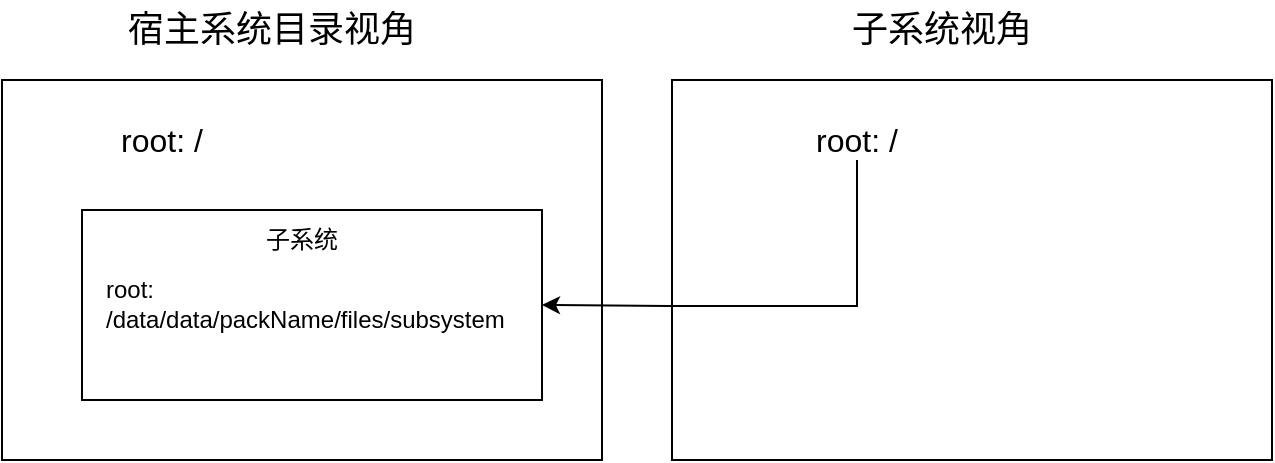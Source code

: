 <mxfile version="14.5.1" type="device"><diagram id="MVv0PofcGkhr94u09HHO" name="第 1 页"><mxGraphModel dx="1106" dy="795" grid="1" gridSize="10" guides="1" tooltips="1" connect="1" arrows="1" fold="1" page="1" pageScale="1" pageWidth="1169" pageHeight="827" math="0" shadow="0"><root><mxCell id="0"/><mxCell id="1" parent="0"/><mxCell id="JUWcJtVRf8_x3seeAdXk-1" value="" style="rounded=0;whiteSpace=wrap;html=1;" vertex="1" parent="1"><mxGeometry x="250" y="140" width="300" height="190" as="geometry"/></mxCell><mxCell id="JUWcJtVRf8_x3seeAdXk-2" value="&lt;font style=&quot;font-size: 18px&quot;&gt;宿主系统目录视角&lt;/font&gt;" style="text;html=1;strokeColor=none;fillColor=none;align=center;verticalAlign=middle;whiteSpace=wrap;rounded=0;" vertex="1" parent="1"><mxGeometry x="310" y="100" width="150" height="30" as="geometry"/></mxCell><mxCell id="JUWcJtVRf8_x3seeAdXk-4" value="&lt;font style=&quot;font-size: 16px&quot;&gt;root: /&lt;/font&gt;" style="text;html=1;strokeColor=none;fillColor=none;align=center;verticalAlign=middle;whiteSpace=wrap;rounded=0;" vertex="1" parent="1"><mxGeometry x="290" y="160" width="80" height="20" as="geometry"/></mxCell><mxCell id="JUWcJtVRf8_x3seeAdXk-5" value="" style="rounded=0;whiteSpace=wrap;html=1;" vertex="1" parent="1"><mxGeometry x="290" y="205" width="230" height="95" as="geometry"/></mxCell><mxCell id="JUWcJtVRf8_x3seeAdXk-7" value="子系统" style="text;html=1;strokeColor=none;fillColor=none;align=center;verticalAlign=middle;whiteSpace=wrap;rounded=0;" vertex="1" parent="1"><mxGeometry x="380" y="210" width="40" height="20" as="geometry"/></mxCell><mxCell id="JUWcJtVRf8_x3seeAdXk-9" value="root: /data/data/packName/files/subsystem" style="text;html=1;strokeColor=none;fillColor=none;align=left;verticalAlign=middle;whiteSpace=wrap;rounded=0;" vertex="1" parent="1"><mxGeometry x="300" y="243" width="200" height="17" as="geometry"/></mxCell><mxCell id="JUWcJtVRf8_x3seeAdXk-10" value="" style="rounded=0;whiteSpace=wrap;html=1;" vertex="1" parent="1"><mxGeometry x="585" y="140" width="300" height="190" as="geometry"/></mxCell><mxCell id="JUWcJtVRf8_x3seeAdXk-11" value="&lt;span style=&quot;font-size: 18px&quot;&gt;子系统视角&lt;/span&gt;" style="text;html=1;strokeColor=none;fillColor=none;align=center;verticalAlign=middle;whiteSpace=wrap;rounded=0;" vertex="1" parent="1"><mxGeometry x="645" y="100" width="150" height="30" as="geometry"/></mxCell><mxCell id="JUWcJtVRf8_x3seeAdXk-17" style="edgeStyle=orthogonalEdgeStyle;rounded=0;orthogonalLoop=1;jettySize=auto;html=1;entryX=1;entryY=0.5;entryDx=0;entryDy=0;" edge="1" parent="1" source="JUWcJtVRf8_x3seeAdXk-12" target="JUWcJtVRf8_x3seeAdXk-5"><mxGeometry relative="1" as="geometry"><Array as="points"><mxPoint x="678" y="253"/><mxPoint x="583" y="253"/></Array></mxGeometry></mxCell><mxCell id="JUWcJtVRf8_x3seeAdXk-12" value="&lt;font style=&quot;font-size: 16px&quot;&gt;root: /&lt;/font&gt;" style="text;html=1;strokeColor=none;fillColor=none;align=center;verticalAlign=middle;whiteSpace=wrap;rounded=0;" vertex="1" parent="1"><mxGeometry x="645" y="160" width="65" height="20" as="geometry"/></mxCell></root></mxGraphModel></diagram></mxfile>